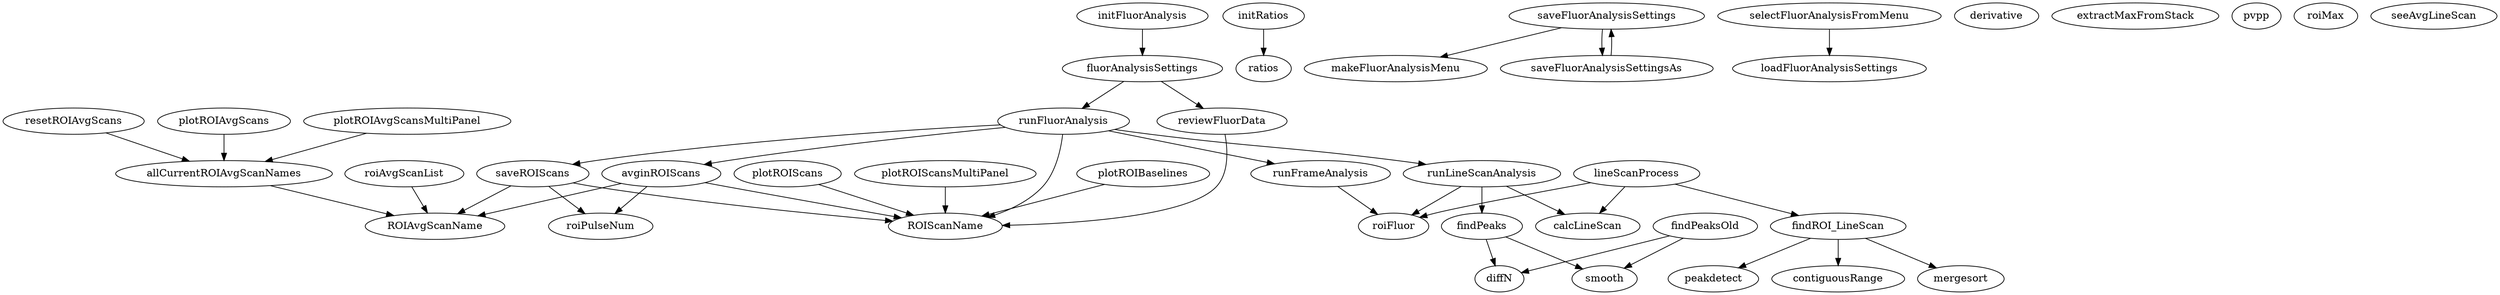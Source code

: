 /* Created by mdot for Matlab */
digraph m2html {
  allCurrentROIAvgScanNames -> ROIAvgScanName;
  avginROIScans -> ROIAvgScanName;
  avginROIScans -> ROIScanName;
  avginROIScans -> roiPulseNum;
  findPeaks -> diffN;
  findPeaks -> smooth;
  findPeaksOld -> diffN;
  findPeaksOld -> smooth;
  findROI_LineScan -> contiguousRange;
  findROI_LineScan -> mergesort;
  findROI_LineScan -> peakdetect;
  fluorAnalysisSettings -> reviewFluorData;
  fluorAnalysisSettings -> runFluorAnalysis;
  initFluorAnalysis -> fluorAnalysisSettings;
  initRatios -> ratios;
  lineScanProcess -> calcLineScan;
  lineScanProcess -> findROI_LineScan;
  lineScanProcess -> roiFluor;
  plotROIAvgScans -> allCurrentROIAvgScanNames;
  plotROIAvgScansMultiPanel -> allCurrentROIAvgScanNames;
  plotROIBaselines -> ROIScanName;
  plotROIScans -> ROIScanName;
  plotROIScansMultiPanel -> ROIScanName;
  resetROIAvgScans -> allCurrentROIAvgScanNames;
  reviewFluorData -> ROIScanName;
  roiAvgScanList -> ROIAvgScanName;
  runFluorAnalysis -> ROIScanName;
  runFluorAnalysis -> avginROIScans;
  runFluorAnalysis -> runFrameAnalysis;
  runFluorAnalysis -> runLineScanAnalysis;
  runFluorAnalysis -> saveROIScans;
  runFrameAnalysis -> roiFluor;
  runLineScanAnalysis -> calcLineScan;
  runLineScanAnalysis -> findPeaks;
  runLineScanAnalysis -> roiFluor;
  saveFluorAnalysisSettings -> makeFluorAnalysisMenu;
  saveFluorAnalysisSettings -> saveFluorAnalysisSettingsAs;
  saveFluorAnalysisSettingsAs -> saveFluorAnalysisSettings;
  saveROIScans -> ROIAvgScanName;
  saveROIScans -> ROIScanName;
  saveROIScans -> roiPulseNum;
  selectFluorAnalysisFromMenu -> loadFluorAnalysisSettings;

  ROIAvgScanName [URL="ROIAvgScanName.html"];
  ROIScanName [URL="ROIScanName.html"];
  allCurrentROIAvgScanNames [URL="allCurrentROIAvgScanNames.html"];
  avginROIScans [URL="avginROIScans.html"];
  calcLineScan [URL="calcLineScan.html"];
  contiguousRange [URL="contiguousRange.html"];
  derivative [URL="derivative.html"];
  diffN [URL="diffN.html"];
  extractMaxFromStack [URL="extractMaxFromStack.html"];
  findPeaks [URL="findPeaks.html"];
  findPeaksOld [URL="findPeaksOld.html"];
  findROI_LineScan [URL="findROI_LineScan.html"];
  fluorAnalysisSettings [URL="fluorAnalysisSettings.html"];
  initFluorAnalysis [URL="initFluorAnalysis.html"];
  initRatios [URL="initRatios.html"];
  lineScanProcess [URL="lineScanProcess.html"];
  loadFluorAnalysisSettings [URL="loadFluorAnalysisSettings.html"];
  makeFluorAnalysisMenu [URL="makeFluorAnalysisMenu.html"];
  mergesort [URL="mergesort.html"];
  peakdetect [URL="peakdetect.html"];
  plotROIAvgScans [URL="plotROIAvgScans.html"];
  plotROIAvgScansMultiPanel [URL="plotROIAvgScansMultiPanel.html"];
  plotROIBaselines [URL="plotROIBaselines.html"];
  plotROIScans [URL="plotROIScans.html"];
  plotROIScansMultiPanel [URL="plotROIScansMultiPanel.html"];
  pvpp [URL="pvpp.html"];
  ratios [URL="ratios.html"];
  resetROIAvgScans [URL="resetROIAvgScans.html"];
  reviewFluorData [URL="reviewFluorData.html"];
  roiAvgScanList [URL="roiAvgScanList.html"];
  roiFluor [URL="roiFluor.html"];
  roiMax [URL="roiMax.html"];
  roiPulseNum [URL="roiPulseNum.html"];
  runFluorAnalysis [URL="runFluorAnalysis.html"];
  runFrameAnalysis [URL="runFrameAnalysis.html"];
  runLineScanAnalysis [URL="runLineScanAnalysis.html"];
  saveFluorAnalysisSettings [URL="saveFluorAnalysisSettings.html"];
  saveFluorAnalysisSettingsAs [URL="saveFluorAnalysisSettingsAs.html"];
  saveROIScans [URL="saveROIScans.html"];
  seeAvgLineScan [URL="seeAvgLineScan.html"];
  selectFluorAnalysisFromMenu [URL="selectFluorAnalysisFromMenu.html"];
  smooth [URL="smooth.html"];
}